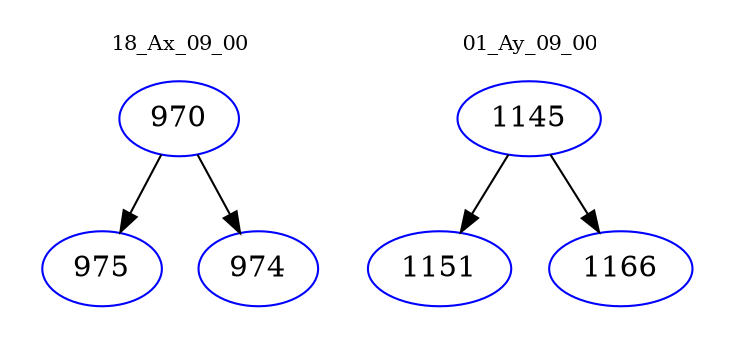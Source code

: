 digraph{
subgraph cluster_0 {
color = white
label = "18_Ax_09_00";
fontsize=10;
T0_970 [label="970", color="blue"]
T0_970 -> T0_975 [color="black"]
T0_975 [label="975", color="blue"]
T0_970 -> T0_974 [color="black"]
T0_974 [label="974", color="blue"]
}
subgraph cluster_1 {
color = white
label = "01_Ay_09_00";
fontsize=10;
T1_1145 [label="1145", color="blue"]
T1_1145 -> T1_1151 [color="black"]
T1_1151 [label="1151", color="blue"]
T1_1145 -> T1_1166 [color="black"]
T1_1166 [label="1166", color="blue"]
}
}
